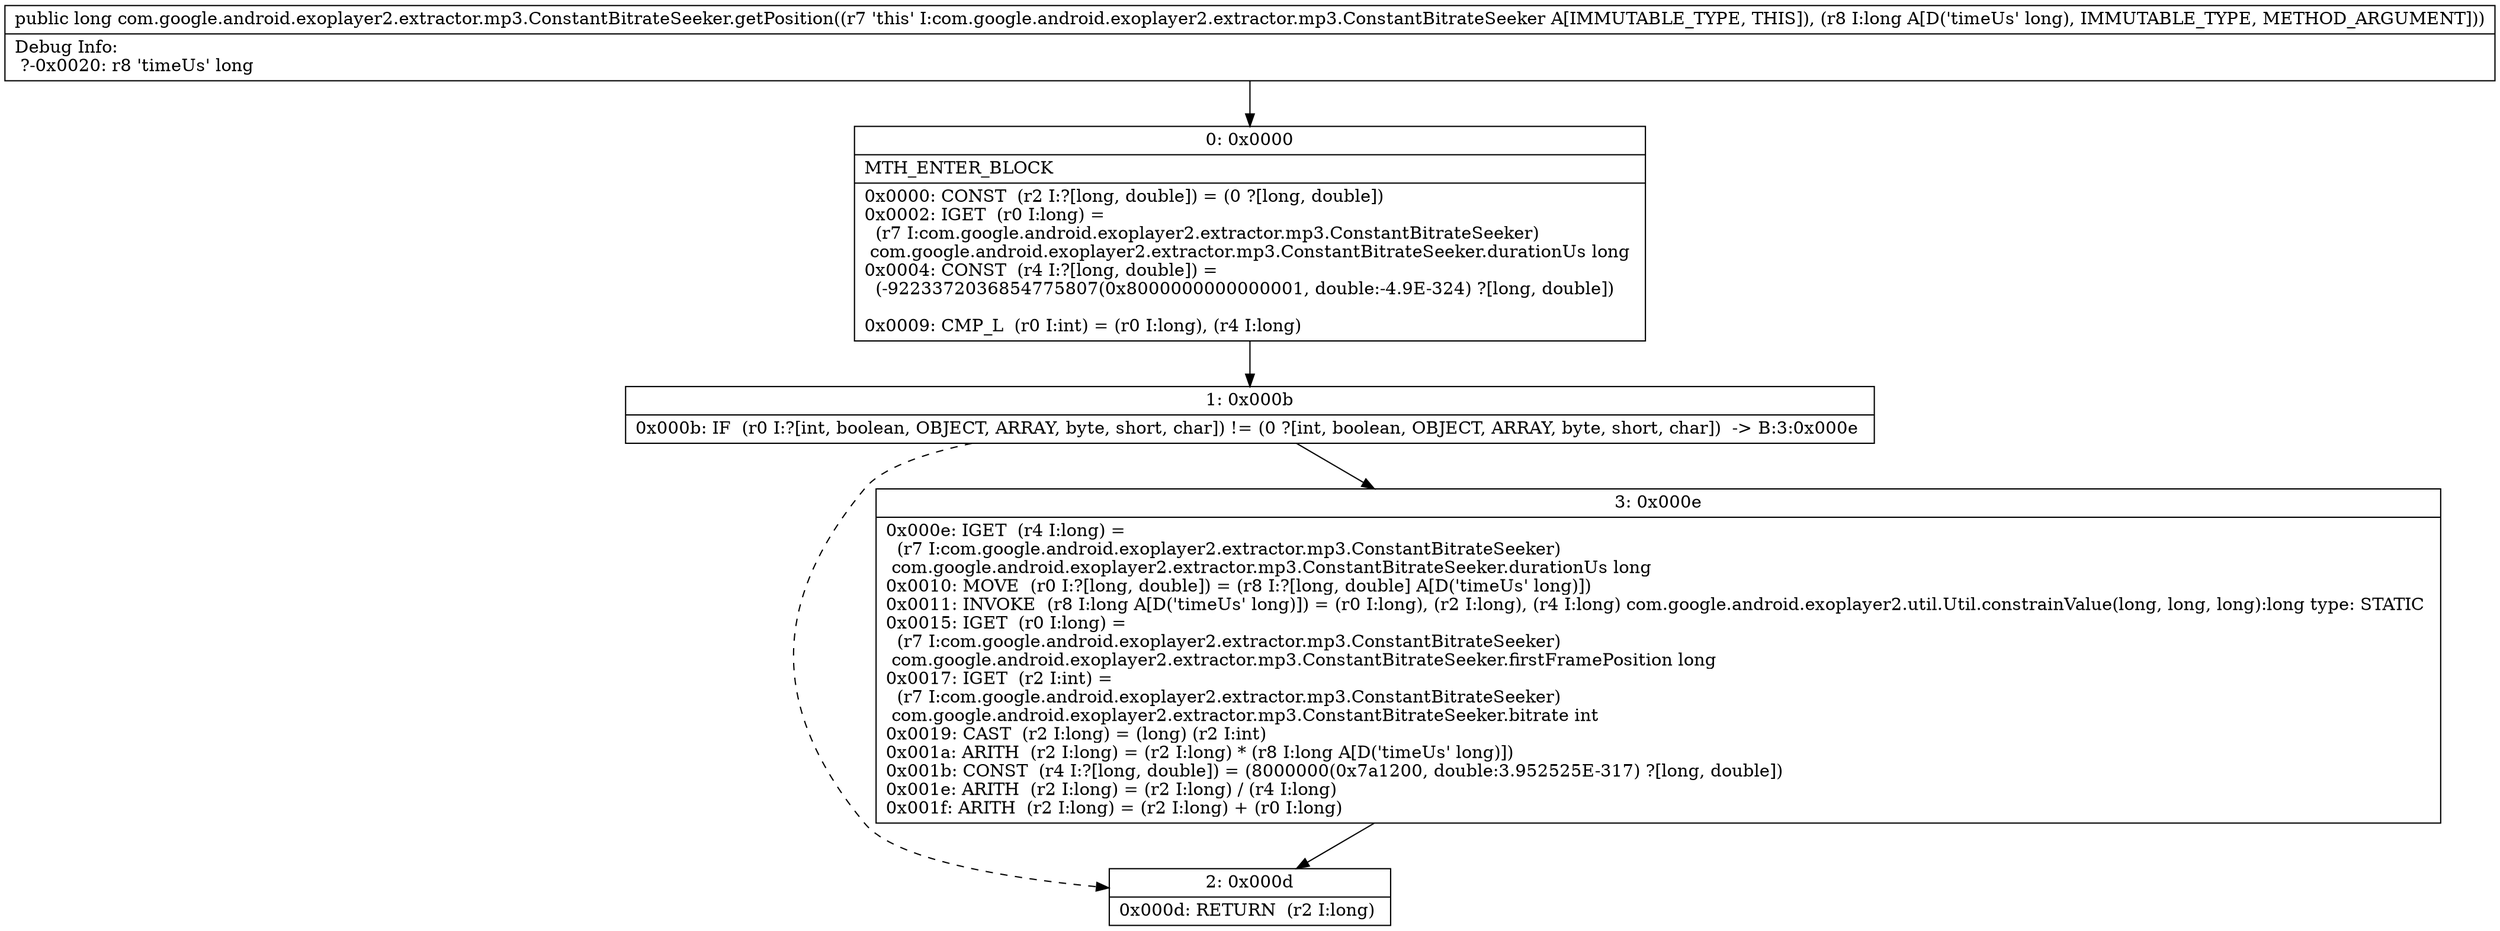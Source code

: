 digraph "CFG forcom.google.android.exoplayer2.extractor.mp3.ConstantBitrateSeeker.getPosition(J)J" {
Node_0 [shape=record,label="{0\:\ 0x0000|MTH_ENTER_BLOCK\l|0x0000: CONST  (r2 I:?[long, double]) = (0 ?[long, double]) \l0x0002: IGET  (r0 I:long) = \l  (r7 I:com.google.android.exoplayer2.extractor.mp3.ConstantBitrateSeeker)\l com.google.android.exoplayer2.extractor.mp3.ConstantBitrateSeeker.durationUs long \l0x0004: CONST  (r4 I:?[long, double]) = \l  (\-9223372036854775807(0x8000000000000001, double:\-4.9E\-324) ?[long, double])\l \l0x0009: CMP_L  (r0 I:int) = (r0 I:long), (r4 I:long) \l}"];
Node_1 [shape=record,label="{1\:\ 0x000b|0x000b: IF  (r0 I:?[int, boolean, OBJECT, ARRAY, byte, short, char]) != (0 ?[int, boolean, OBJECT, ARRAY, byte, short, char])  \-\> B:3:0x000e \l}"];
Node_2 [shape=record,label="{2\:\ 0x000d|0x000d: RETURN  (r2 I:long) \l}"];
Node_3 [shape=record,label="{3\:\ 0x000e|0x000e: IGET  (r4 I:long) = \l  (r7 I:com.google.android.exoplayer2.extractor.mp3.ConstantBitrateSeeker)\l com.google.android.exoplayer2.extractor.mp3.ConstantBitrateSeeker.durationUs long \l0x0010: MOVE  (r0 I:?[long, double]) = (r8 I:?[long, double] A[D('timeUs' long)]) \l0x0011: INVOKE  (r8 I:long A[D('timeUs' long)]) = (r0 I:long), (r2 I:long), (r4 I:long) com.google.android.exoplayer2.util.Util.constrainValue(long, long, long):long type: STATIC \l0x0015: IGET  (r0 I:long) = \l  (r7 I:com.google.android.exoplayer2.extractor.mp3.ConstantBitrateSeeker)\l com.google.android.exoplayer2.extractor.mp3.ConstantBitrateSeeker.firstFramePosition long \l0x0017: IGET  (r2 I:int) = \l  (r7 I:com.google.android.exoplayer2.extractor.mp3.ConstantBitrateSeeker)\l com.google.android.exoplayer2.extractor.mp3.ConstantBitrateSeeker.bitrate int \l0x0019: CAST  (r2 I:long) = (long) (r2 I:int) \l0x001a: ARITH  (r2 I:long) = (r2 I:long) * (r8 I:long A[D('timeUs' long)]) \l0x001b: CONST  (r4 I:?[long, double]) = (8000000(0x7a1200, double:3.952525E\-317) ?[long, double]) \l0x001e: ARITH  (r2 I:long) = (r2 I:long) \/ (r4 I:long) \l0x001f: ARITH  (r2 I:long) = (r2 I:long) + (r0 I:long) \l}"];
MethodNode[shape=record,label="{public long com.google.android.exoplayer2.extractor.mp3.ConstantBitrateSeeker.getPosition((r7 'this' I:com.google.android.exoplayer2.extractor.mp3.ConstantBitrateSeeker A[IMMUTABLE_TYPE, THIS]), (r8 I:long A[D('timeUs' long), IMMUTABLE_TYPE, METHOD_ARGUMENT]))  | Debug Info:\l  ?\-0x0020: r8 'timeUs' long\l}"];
MethodNode -> Node_0;
Node_0 -> Node_1;
Node_1 -> Node_2[style=dashed];
Node_1 -> Node_3;
Node_3 -> Node_2;
}

